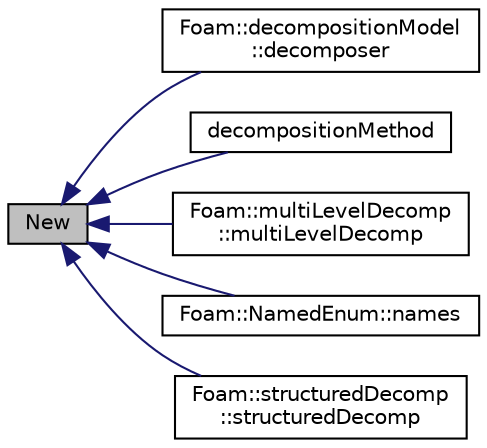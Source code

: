 digraph "New"
{
  bgcolor="transparent";
  edge [fontname="Helvetica",fontsize="10",labelfontname="Helvetica",labelfontsize="10"];
  node [fontname="Helvetica",fontsize="10",shape=record];
  rankdir="LR";
  Node1 [label="New",height=0.2,width=0.4,color="black", fillcolor="grey75", style="filled", fontcolor="black"];
  Node1 -> Node2 [dir="back",color="midnightblue",fontsize="10",style="solid",fontname="Helvetica"];
  Node2 [label="Foam::decompositionModel\l::decomposer",height=0.2,width=0.4,color="black",URL="$a00514.html#a243438c30821fa277f45778f1571fac2"];
  Node1 -> Node3 [dir="back",color="midnightblue",fontsize="10",style="solid",fontname="Helvetica"];
  Node3 [label="decompositionMethod",height=0.2,width=0.4,color="black",URL="$a00513.html#a0c1df7a1b426593748e0a2b15981e1af",tooltip="Construct given the decomposition dictionary. "];
  Node1 -> Node4 [dir="back",color="midnightblue",fontsize="10",style="solid",fontname="Helvetica"];
  Node4 [label="Foam::multiLevelDecomp\l::multiLevelDecomp",height=0.2,width=0.4,color="black",URL="$a01587.html#ab2f78cae2465efe01e3177b9aa8a5eca",tooltip="Construct given the decomposition dictionary. "];
  Node1 -> Node5 [dir="back",color="midnightblue",fontsize="10",style="solid",fontname="Helvetica"];
  Node5 [label="Foam::NamedEnum::names",height=0.2,width=0.4,color="black",URL="$a01609.html#a7350da3a0edd92cd11e6c479c9967dc8"];
  Node1 -> Node6 [dir="back",color="midnightblue",fontsize="10",style="solid",fontname="Helvetica"];
  Node6 [label="Foam::structuredDecomp\l::structuredDecomp",height=0.2,width=0.4,color="black",URL="$a02546.html#a5b6ec3c0ae827c0d6d6bc32d9d1e5816",tooltip="Construct given the decomposition dictionary. "];
}
